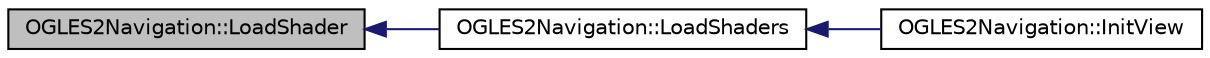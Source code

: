digraph "OGLES2Navigation::LoadShader"
{
  edge [fontname="Helvetica",fontsize="10",labelfontname="Helvetica",labelfontsize="10"];
  node [fontname="Helvetica",fontsize="10",shape=record];
  rankdir="LR";
  Node1 [label="OGLES2Navigation::LoadShader",height=0.2,width=0.4,color="black", fillcolor="grey75", style="filled", fontcolor="black"];
  Node1 -> Node2 [dir="back",color="midnightblue",fontsize="10",style="solid",fontname="Helvetica"];
  Node2 [label="OGLES2Navigation::LoadShaders",height=0.2,width=0.4,color="black", fillcolor="white", style="filled",URL="$class_o_g_l_e_s2_navigation.html#a2e003ef423f1d04cbb4dbf3dae36f6c5"];
  Node2 -> Node3 [dir="back",color="midnightblue",fontsize="10",style="solid",fontname="Helvetica"];
  Node3 [label="OGLES2Navigation::InitView",height=0.2,width=0.4,color="black", fillcolor="white", style="filled",URL="$class_o_g_l_e_s2_navigation.html#a014013f3e31c04b0500da5de60a6974d"];
}
